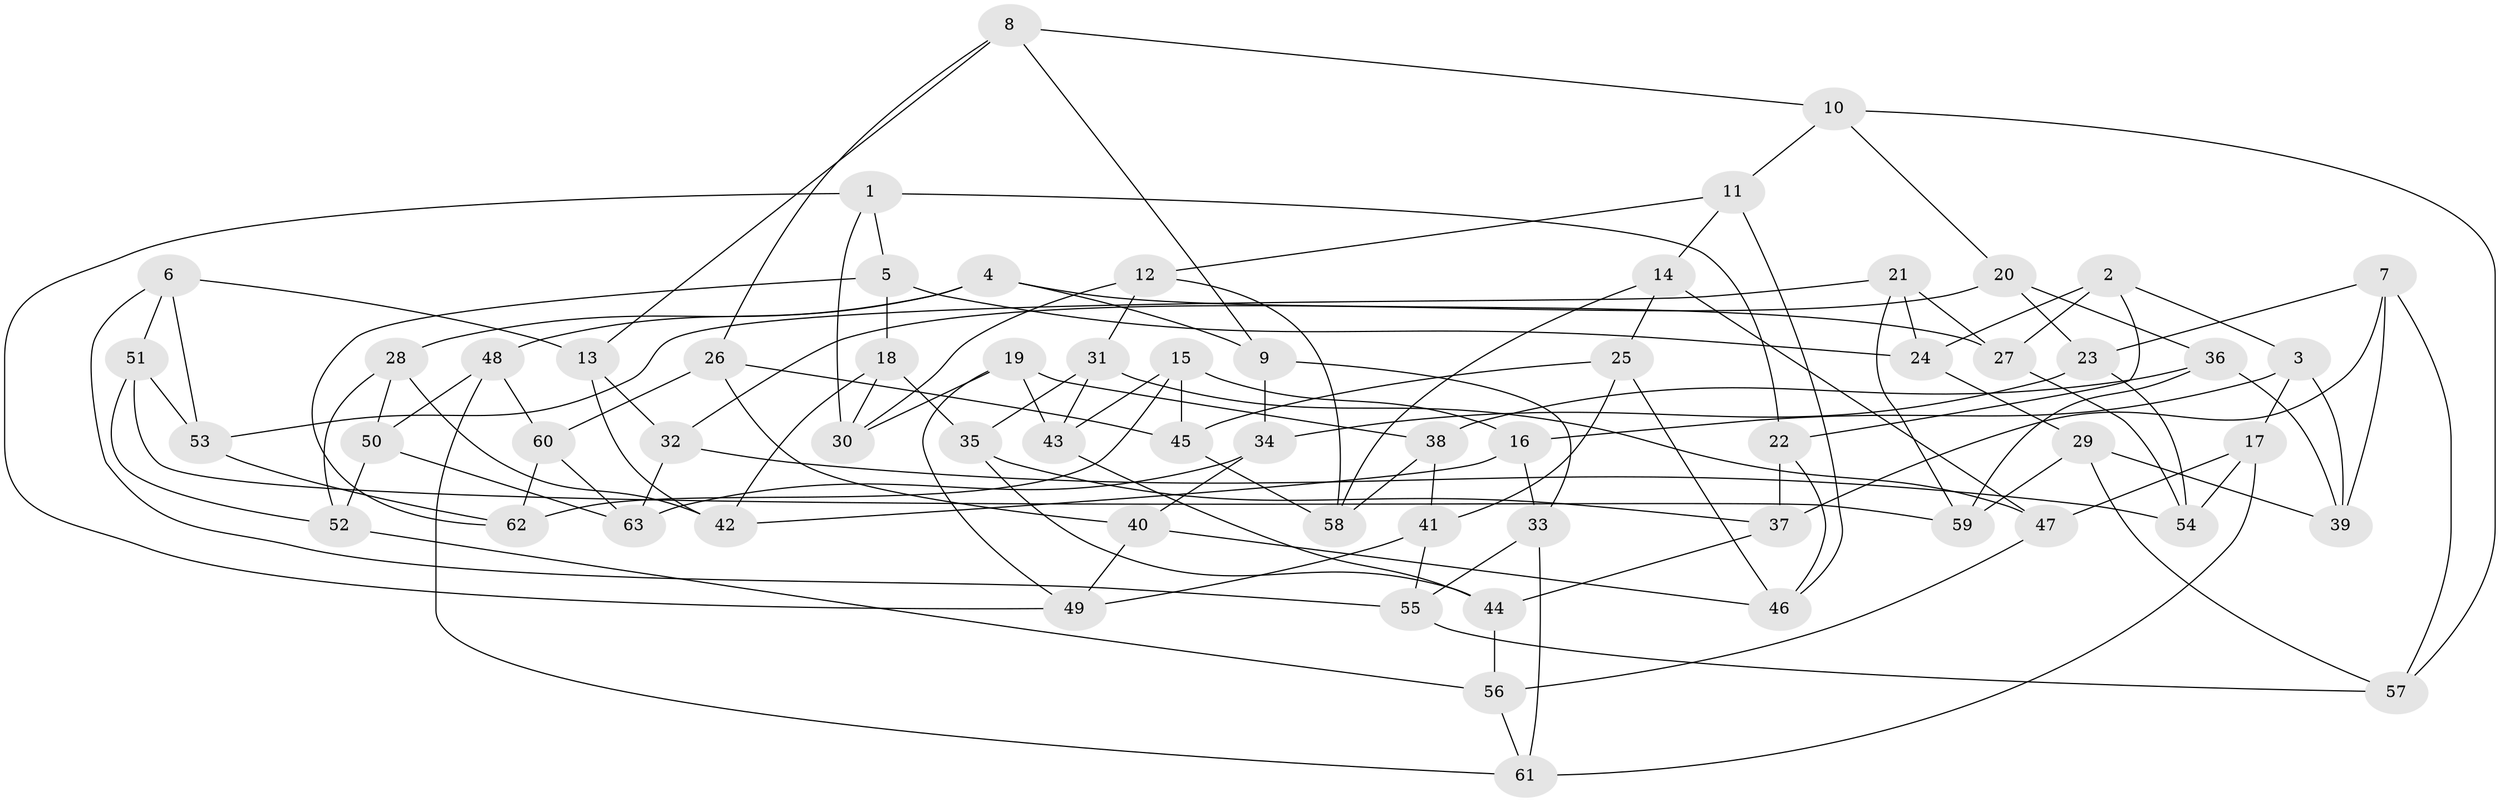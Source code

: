 // Generated by graph-tools (version 1.1) at 2025/38/03/09/25 02:38:14]
// undirected, 63 vertices, 126 edges
graph export_dot {
graph [start="1"]
  node [color=gray90,style=filled];
  1;
  2;
  3;
  4;
  5;
  6;
  7;
  8;
  9;
  10;
  11;
  12;
  13;
  14;
  15;
  16;
  17;
  18;
  19;
  20;
  21;
  22;
  23;
  24;
  25;
  26;
  27;
  28;
  29;
  30;
  31;
  32;
  33;
  34;
  35;
  36;
  37;
  38;
  39;
  40;
  41;
  42;
  43;
  44;
  45;
  46;
  47;
  48;
  49;
  50;
  51;
  52;
  53;
  54;
  55;
  56;
  57;
  58;
  59;
  60;
  61;
  62;
  63;
  1 -- 49;
  1 -- 5;
  1 -- 22;
  1 -- 30;
  2 -- 27;
  2 -- 24;
  2 -- 22;
  2 -- 3;
  3 -- 16;
  3 -- 17;
  3 -- 39;
  4 -- 28;
  4 -- 48;
  4 -- 9;
  4 -- 27;
  5 -- 18;
  5 -- 24;
  5 -- 62;
  6 -- 53;
  6 -- 13;
  6 -- 51;
  6 -- 55;
  7 -- 37;
  7 -- 57;
  7 -- 23;
  7 -- 39;
  8 -- 13;
  8 -- 9;
  8 -- 26;
  8 -- 10;
  9 -- 34;
  9 -- 33;
  10 -- 57;
  10 -- 20;
  10 -- 11;
  11 -- 12;
  11 -- 46;
  11 -- 14;
  12 -- 30;
  12 -- 31;
  12 -- 58;
  13 -- 42;
  13 -- 32;
  14 -- 58;
  14 -- 47;
  14 -- 25;
  15 -- 62;
  15 -- 16;
  15 -- 45;
  15 -- 43;
  16 -- 33;
  16 -- 42;
  17 -- 61;
  17 -- 54;
  17 -- 47;
  18 -- 35;
  18 -- 42;
  18 -- 30;
  19 -- 38;
  19 -- 30;
  19 -- 43;
  19 -- 49;
  20 -- 32;
  20 -- 23;
  20 -- 36;
  21 -- 59;
  21 -- 27;
  21 -- 24;
  21 -- 53;
  22 -- 37;
  22 -- 46;
  23 -- 54;
  23 -- 34;
  24 -- 29;
  25 -- 41;
  25 -- 45;
  25 -- 46;
  26 -- 45;
  26 -- 40;
  26 -- 60;
  27 -- 54;
  28 -- 52;
  28 -- 50;
  28 -- 42;
  29 -- 57;
  29 -- 59;
  29 -- 39;
  31 -- 47;
  31 -- 35;
  31 -- 43;
  32 -- 63;
  32 -- 54;
  33 -- 55;
  33 -- 61;
  34 -- 63;
  34 -- 40;
  35 -- 44;
  35 -- 37;
  36 -- 38;
  36 -- 39;
  36 -- 59;
  37 -- 44;
  38 -- 41;
  38 -- 58;
  40 -- 49;
  40 -- 46;
  41 -- 55;
  41 -- 49;
  43 -- 44;
  44 -- 56;
  45 -- 58;
  47 -- 56;
  48 -- 61;
  48 -- 60;
  48 -- 50;
  50 -- 63;
  50 -- 52;
  51 -- 53;
  51 -- 52;
  51 -- 59;
  52 -- 56;
  53 -- 62;
  55 -- 57;
  56 -- 61;
  60 -- 62;
  60 -- 63;
}

